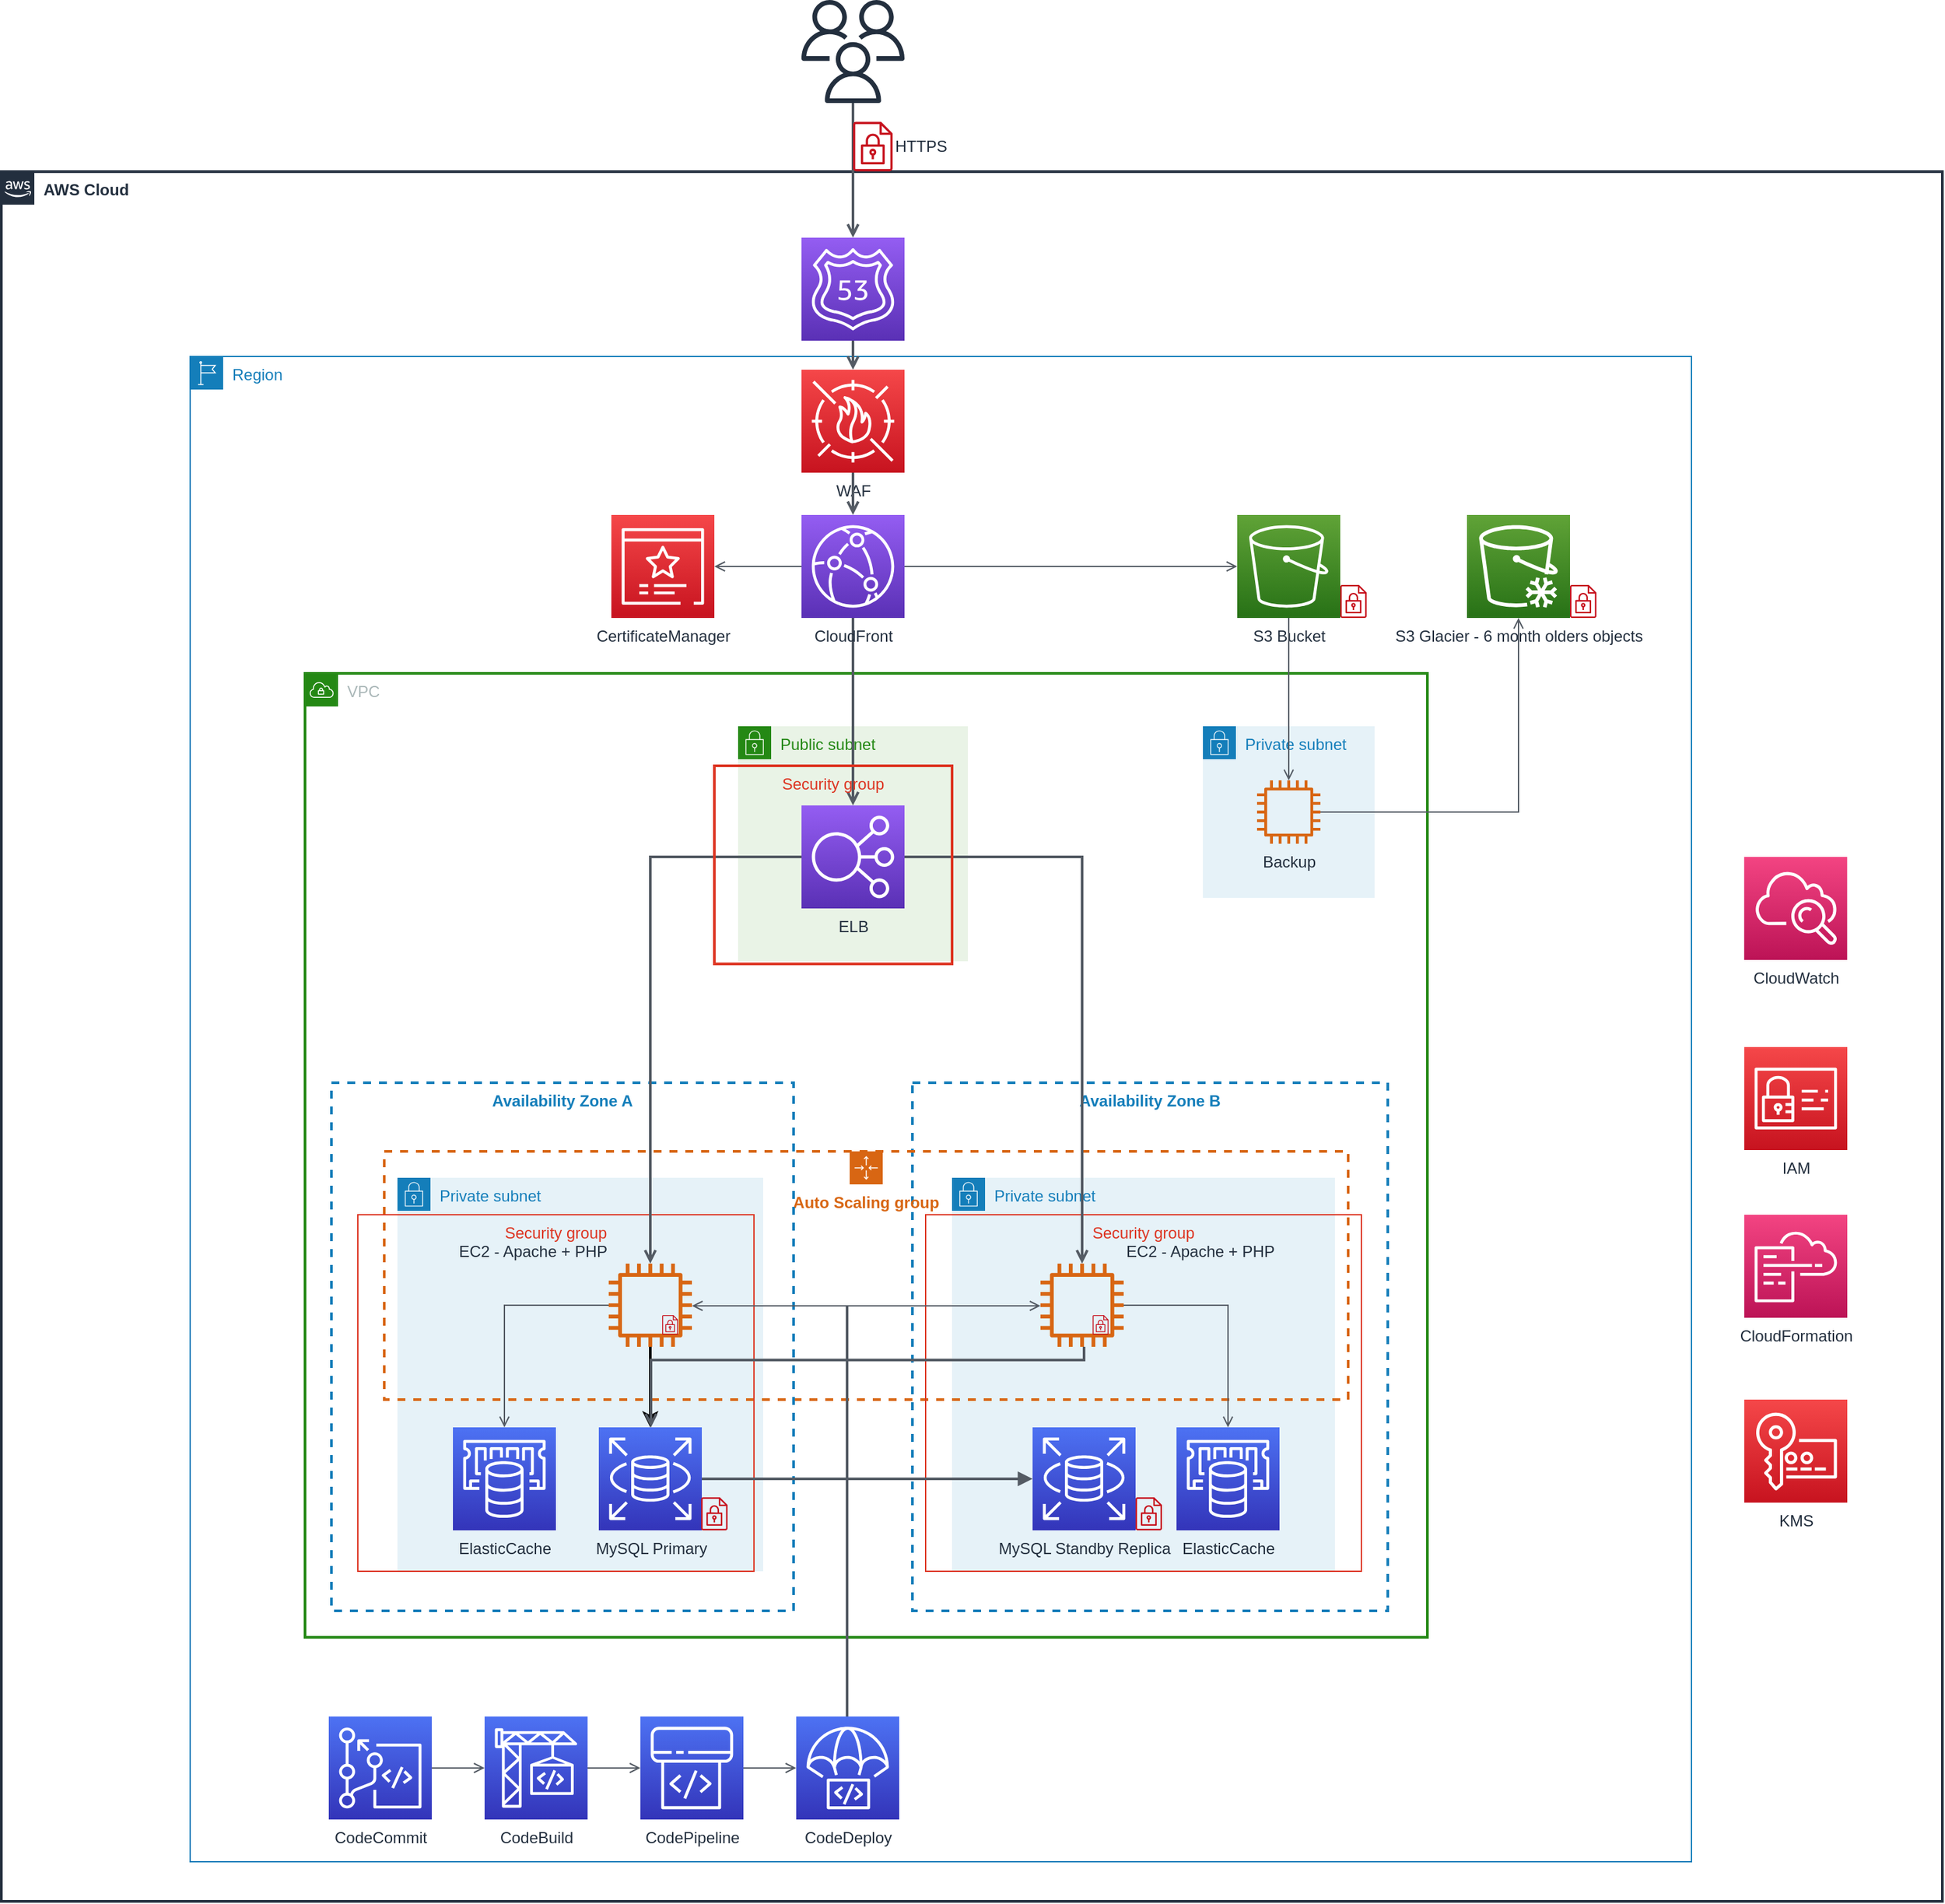 <mxfile version="10.8.9" type="device"><diagram id="17jfQfYFbuf3tln8gv05" name="Page-1"><mxGraphModel dx="1217" dy="814" grid="1" gridSize="10" guides="1" tooltips="1" connect="1" arrows="1" fold="1" page="1" pageScale="1" pageWidth="3300" pageHeight="2339" math="0" shadow="0"><root><mxCell id="0"/><mxCell id="1" parent="0"/><mxCell id="gNFkQsFclIG73uBqkwby-67" value="Region" style="points=[[0,0],[0.25,0],[0.5,0],[0.75,0],[1,0],[1,0.25],[1,0.5],[1,0.75],[1,1],[0.75,1],[0.5,1],[0.25,1],[0,1],[0,0.75],[0,0.5],[0,0.25]];outlineConnect=0;gradientColor=none;html=1;whiteSpace=wrap;fontSize=12;fontStyle=0;shape=mxgraph.aws4.group;grIcon=mxgraph.aws4.group_region;strokeColor=#147EBA;fillColor=none;verticalAlign=top;align=left;spacingLeft=30;fontColor=#147EBA;dashed=0;" vertex="1" parent="1"><mxGeometry x="373" y="280" width="1137" height="1140" as="geometry"/></mxCell><mxCell id="fH9lhTYrFvgn5QcFKXwI-3" value="AWS Cloud" style="points=[[0,0],[0.25,0],[0.5,0],[0.75,0],[1,0],[1,0.25],[1,0.5],[1,0.75],[1,1],[0.75,1],[0.5,1],[0.25,1],[0,1],[0,0.75],[0,0.5],[0,0.25]];outlineConnect=0;gradientColor=none;html=1;whiteSpace=wrap;fontSize=12;fontStyle=1;shape=mxgraph.aws4.group;grIcon=mxgraph.aws4.group_aws_cloud_alt;strokeColor=#232F3E;fillColor=none;verticalAlign=top;align=left;spacingLeft=30;fontColor=#232F3E;dashed=0;strokeWidth=2;" parent="1" vertex="1"><mxGeometry x="230" y="140" width="1470" height="1310" as="geometry"/></mxCell><mxCell id="fH9lhTYrFvgn5QcFKXwI-6" value="VPC" style="points=[[0,0],[0.25,0],[0.5,0],[0.75,0],[1,0],[1,0.25],[1,0.5],[1,0.75],[1,1],[0.75,1],[0.5,1],[0.25,1],[0,1],[0,0.75],[0,0.5],[0,0.25]];outlineConnect=0;gradientColor=none;html=1;whiteSpace=wrap;fontSize=12;fontStyle=0;shape=mxgraph.aws4.group;grIcon=mxgraph.aws4.group_vpc;strokeColor=#248814;fillColor=none;verticalAlign=top;align=left;spacingLeft=30;fontColor=#AAB7B8;dashed=0;strokeWidth=2;" parent="1" vertex="1"><mxGeometry x="460" y="520" width="850" height="730" as="geometry"/></mxCell><mxCell id="mQfhUqEt8XgKRKp95V1D-5" value="Availability Zone B" style="fillColor=none;strokeColor=#147EBA;dashed=1;verticalAlign=top;fontStyle=1;fontColor=#147EBA;strokeWidth=2;" parent="1" vertex="1"><mxGeometry x="920" y="830" width="360" height="400" as="geometry"/></mxCell><mxCell id="gNFkQsFclIG73uBqkwby-23" value="Private subnet" style="points=[[0,0],[0.25,0],[0.5,0],[0.75,0],[1,0],[1,0.25],[1,0.5],[1,0.75],[1,1],[0.75,1],[0.5,1],[0.25,1],[0,1],[0,0.75],[0,0.5],[0,0.25]];outlineConnect=0;gradientColor=none;html=1;whiteSpace=wrap;fontSize=12;fontStyle=0;shape=mxgraph.aws4.group;grIcon=mxgraph.aws4.group_security_group;grStroke=0;strokeColor=#147EBA;fillColor=#E6F2F8;verticalAlign=top;align=left;spacingLeft=30;fontColor=#147EBA;dashed=0;" vertex="1" parent="1"><mxGeometry x="950" y="902" width="290" height="298" as="geometry"/></mxCell><mxCell id="gNFkQsFclIG73uBqkwby-21" value="Private subnet" style="points=[[0,0],[0.25,0],[0.5,0],[0.75,0],[1,0],[1,0.25],[1,0.5],[1,0.75],[1,1],[0.75,1],[0.5,1],[0.25,1],[0,1],[0,0.75],[0,0.5],[0,0.25]];outlineConnect=0;gradientColor=none;html=1;whiteSpace=wrap;fontSize=12;fontStyle=0;shape=mxgraph.aws4.group;grIcon=mxgraph.aws4.group_security_group;grStroke=0;strokeColor=#147EBA;fillColor=#E6F2F8;verticalAlign=top;align=left;spacingLeft=30;fontColor=#147EBA;dashed=0;" vertex="1" parent="1"><mxGeometry x="530" y="902" width="277" height="298" as="geometry"/></mxCell><mxCell id="gNFkQsFclIG73uBqkwby-1" value="Auto Scaling group" style="points=[[0,0],[0.25,0],[0.5,0],[0.75,0],[1,0],[1,0.25],[1,0.5],[1,0.75],[1,1],[0.75,1],[0.5,1],[0.25,1],[0,1],[0,0.75],[0,0.5],[0,0.25]];outlineConnect=0;gradientColor=none;html=1;whiteSpace=wrap;fontSize=12;fontStyle=1;shape=mxgraph.aws4.groupCenter;grIcon=mxgraph.aws4.group_auto_scaling_group;grStroke=1;strokeColor=#D86613;fillColor=none;verticalAlign=top;align=center;fontColor=#D86613;dashed=1;spacingTop=25;strokeWidth=2;" vertex="1" parent="1"><mxGeometry x="520" y="882" width="730" height="188" as="geometry"/></mxCell><mxCell id="fH9lhTYrFvgn5QcFKXwI-5" value="Availability Zone A" style="fillColor=none;strokeColor=#147EBA;dashed=1;verticalAlign=top;fontStyle=1;fontColor=#147EBA;strokeWidth=2;" parent="1" vertex="1"><mxGeometry x="480" y="830" width="350" height="400" as="geometry"/></mxCell><mxCell id="gNFkQsFclIG73uBqkwby-29" value="Security group" style="fillColor=none;strokeColor=#DD3522;verticalAlign=top;fontStyle=0;fontColor=#DD3522;" vertex="1" parent="1"><mxGeometry x="930" y="930" width="330" height="270" as="geometry"/></mxCell><mxCell id="gNFkQsFclIG73uBqkwby-28" value="Security group" style="fillColor=none;strokeColor=#DD3522;verticalAlign=top;fontStyle=0;fontColor=#DD3522;" vertex="1" parent="1"><mxGeometry x="500" y="930" width="300" height="270" as="geometry"/></mxCell><mxCell id="gNFkQsFclIG73uBqkwby-22" value="Public subnet" style="points=[[0,0],[0.25,0],[0.5,0],[0.75,0],[1,0],[1,0.25],[1,0.5],[1,0.75],[1,1],[0.75,1],[0.5,1],[0.25,1],[0,1],[0,0.75],[0,0.5],[0,0.25]];outlineConnect=0;gradientColor=none;html=1;whiteSpace=wrap;fontSize=12;fontStyle=0;shape=mxgraph.aws4.group;grIcon=mxgraph.aws4.group_security_group;grStroke=0;strokeColor=#248814;fillColor=#E9F3E6;verticalAlign=top;align=left;spacingLeft=30;fontColor=#248814;dashed=0;" vertex="1" parent="1"><mxGeometry x="788" y="560" width="174" height="178" as="geometry"/></mxCell><mxCell id="fH9lhTYrFvgn5QcFKXwI-8" value="" style="outlineConnect=0;fontColor=#232F3E;gradientColor=#945DF2;gradientDirection=north;fillColor=#5A30B5;strokeColor=#ffffff;dashed=0;verticalLabelPosition=bottom;verticalAlign=top;align=center;html=1;fontSize=12;fontStyle=0;aspect=fixed;shape=mxgraph.aws4.resourceIcon;resIcon=mxgraph.aws4.route_53;" parent="1" vertex="1"><mxGeometry x="836" y="190" width="78" height="78" as="geometry"/></mxCell><mxCell id="mQfhUqEt8XgKRKp95V1D-6" value="MySQL Primary" style="outlineConnect=0;fontColor=#232F3E;gradientColor=#4D72F3;gradientDirection=north;fillColor=#3334B9;strokeColor=#ffffff;dashed=0;verticalLabelPosition=bottom;verticalAlign=top;align=center;html=1;fontSize=12;fontStyle=0;aspect=fixed;shape=mxgraph.aws4.resourceIcon;resIcon=mxgraph.aws4.rds;" parent="1" vertex="1"><mxGeometry x="682.5" y="1091" width="78" height="78" as="geometry"/></mxCell><mxCell id="mQfhUqEt8XgKRKp95V1D-7" value="MySQL Standby Replica" style="outlineConnect=0;fontColor=#232F3E;gradientColor=#4D72F3;gradientDirection=north;fillColor=#3334B9;strokeColor=#ffffff;dashed=0;verticalLabelPosition=bottom;verticalAlign=top;align=center;html=1;fontSize=12;fontStyle=0;aspect=fixed;shape=mxgraph.aws4.resourceIcon;resIcon=mxgraph.aws4.rds;" parent="1" vertex="1"><mxGeometry x="1011" y="1091" width="78" height="78" as="geometry"/></mxCell><mxCell id="mQfhUqEt8XgKRKp95V1D-13" value="" style="edgeStyle=orthogonalEdgeStyle;html=1;endArrow=block;elbow=vertical;startArrow=none;endFill=1;strokeColor=#545B64;rounded=0;strokeWidth=2;" parent="1" source="mQfhUqEt8XgKRKp95V1D-6" target="mQfhUqEt8XgKRKp95V1D-7" edge="1"><mxGeometry width="100" relative="1" as="geometry"><mxPoint x="810" y="1102" as="sourcePoint"/><mxPoint x="910" y="1102" as="targetPoint"/></mxGeometry></mxCell><mxCell id="gNFkQsFclIG73uBqkwby-2" value="EC2 - Apache + PHP&lt;br&gt;" style="outlineConnect=0;fontColor=#232F3E;gradientColor=none;fillColor=#D86613;strokeColor=none;dashed=0;verticalLabelPosition=top;verticalAlign=bottom;align=right;html=1;fontSize=12;fontStyle=0;aspect=fixed;pointerEvents=1;shape=mxgraph.aws4.instance2;labelPosition=left;" vertex="1" parent="1"><mxGeometry x="690" y="967" width="63" height="63" as="geometry"/></mxCell><mxCell id="gNFkQsFclIG73uBqkwby-3" value="EC2 - Apache + PHP" style="outlineConnect=0;fontColor=#232F3E;gradientColor=none;fillColor=#D86613;strokeColor=none;dashed=0;verticalLabelPosition=top;verticalAlign=bottom;align=left;html=1;fontSize=12;fontStyle=0;aspect=fixed;pointerEvents=1;shape=mxgraph.aws4.instance2;labelPosition=right;" vertex="1" parent="1"><mxGeometry x="1017" y="967" width="63" height="63" as="geometry"/></mxCell><mxCell id="gNFkQsFclIG73uBqkwby-4" value="" style="endArrow=classic;html=1;strokeWidth=2;" edge="1" parent="1" source="gNFkQsFclIG73uBqkwby-2" target="mQfhUqEt8XgKRKp95V1D-6"><mxGeometry width="50" height="50" relative="1" as="geometry"><mxPoint x="777.5" y="1352" as="sourcePoint"/><mxPoint x="827.5" y="1302" as="targetPoint"/></mxGeometry></mxCell><mxCell id="gNFkQsFclIG73uBqkwby-7" value="ELB" style="outlineConnect=0;fontColor=#232F3E;gradientColor=#945DF2;gradientDirection=north;fillColor=#5A30B5;strokeColor=#ffffff;dashed=0;verticalLabelPosition=bottom;verticalAlign=top;align=center;html=1;fontSize=12;fontStyle=0;aspect=fixed;shape=mxgraph.aws4.resourceIcon;resIcon=mxgraph.aws4.elastic_load_balancing;" vertex="1" parent="1"><mxGeometry x="836" y="620" width="78" height="78" as="geometry"/></mxCell><mxCell id="gNFkQsFclIG73uBqkwby-8" value="" style="edgeStyle=orthogonalEdgeStyle;html=1;endArrow=open;elbow=vertical;startArrow=none;endFill=0;strokeColor=#545B64;rounded=0;strokeWidth=2;" edge="1" parent="1" source="gNFkQsFclIG73uBqkwby-7" target="gNFkQsFclIG73uBqkwby-2"><mxGeometry width="100" relative="1" as="geometry"><mxPoint x="440" y="1332" as="sourcePoint"/><mxPoint x="540" y="1332" as="targetPoint"/></mxGeometry></mxCell><mxCell id="gNFkQsFclIG73uBqkwby-9" value="" style="edgeStyle=orthogonalEdgeStyle;html=1;endArrow=open;elbow=vertical;startArrow=none;endFill=0;strokeColor=#545B64;rounded=0;strokeWidth=2;" edge="1" parent="1" source="gNFkQsFclIG73uBqkwby-3" target="mQfhUqEt8XgKRKp95V1D-6"><mxGeometry width="100" relative="1" as="geometry"><mxPoint x="250" y="1332" as="sourcePoint"/><mxPoint x="350" y="1332" as="targetPoint"/><Array as="points"><mxPoint x="1050" y="1040"/><mxPoint x="722" y="1040"/></Array></mxGeometry></mxCell><mxCell id="gNFkQsFclIG73uBqkwby-10" value="" style="edgeStyle=orthogonalEdgeStyle;html=1;endArrow=open;elbow=vertical;startArrow=none;endFill=0;strokeColor=#545B64;rounded=0;strokeWidth=2;" edge="1" parent="1" source="gNFkQsFclIG73uBqkwby-7" target="gNFkQsFclIG73uBqkwby-3"><mxGeometry width="100" relative="1" as="geometry"><mxPoint x="250" y="1332" as="sourcePoint"/><mxPoint x="350" y="1332" as="targetPoint"/></mxGeometry></mxCell><mxCell id="gNFkQsFclIG73uBqkwby-11" value="" style="edgeStyle=orthogonalEdgeStyle;html=1;endArrow=open;elbow=vertical;startArrow=none;endFill=0;strokeColor=#545B64;rounded=0;strokeWidth=2;" edge="1" parent="1" source="gNFkQsFclIG73uBqkwby-14" target="gNFkQsFclIG73uBqkwby-7"><mxGeometry width="100" relative="1" as="geometry"><mxPoint x="250" y="1190" as="sourcePoint"/><mxPoint x="350" y="1190" as="targetPoint"/></mxGeometry></mxCell><mxCell id="gNFkQsFclIG73uBqkwby-12" value="CloudWatch" style="outlineConnect=0;fontColor=#232F3E;gradientColor=#F34482;gradientDirection=north;fillColor=#BC1356;strokeColor=#ffffff;dashed=0;verticalLabelPosition=bottom;verticalAlign=top;align=center;html=1;fontSize=12;fontStyle=0;aspect=fixed;shape=mxgraph.aws4.resourceIcon;resIcon=mxgraph.aws4.cloudwatch;" vertex="1" parent="1"><mxGeometry x="1549.9" y="659" width="78" height="78" as="geometry"/></mxCell><mxCell id="gNFkQsFclIG73uBqkwby-13" value="S3 Bucket" style="outlineConnect=0;fontColor=#232F3E;gradientColor=#60A337;gradientDirection=north;fillColor=#277116;strokeColor=#ffffff;dashed=0;verticalLabelPosition=bottom;verticalAlign=top;align=center;html=1;fontSize=12;fontStyle=0;aspect=fixed;shape=mxgraph.aws4.resourceIcon;resIcon=mxgraph.aws4.s3;" vertex="1" parent="1"><mxGeometry x="1166" y="400" width="78" height="78" as="geometry"/></mxCell><mxCell id="gNFkQsFclIG73uBqkwby-14" value="CloudFront" style="outlineConnect=0;fontColor=#232F3E;gradientColor=#945DF2;gradientDirection=north;fillColor=#5A30B5;strokeColor=#ffffff;dashed=0;verticalLabelPosition=bottom;verticalAlign=top;align=center;html=1;fontSize=12;fontStyle=0;aspect=fixed;shape=mxgraph.aws4.resourceIcon;resIcon=mxgraph.aws4.cloudfront;" vertex="1" parent="1"><mxGeometry x="836" y="400" width="78" height="78" as="geometry"/></mxCell><mxCell id="gNFkQsFclIG73uBqkwby-16" value="" style="edgeStyle=orthogonalEdgeStyle;html=1;endArrow=open;elbow=vertical;startArrow=none;endFill=0;strokeColor=#545B64;rounded=0;" edge="1" parent="1" source="gNFkQsFclIG73uBqkwby-14" target="gNFkQsFclIG73uBqkwby-13"><mxGeometry width="100" relative="1" as="geometry"><mxPoint x="1150" y="440" as="sourcePoint"/><mxPoint x="1250" y="440" as="targetPoint"/></mxGeometry></mxCell><mxCell id="gNFkQsFclIG73uBqkwby-17" value="" style="edgeStyle=orthogonalEdgeStyle;html=1;endArrow=open;elbow=vertical;startArrow=none;endFill=0;strokeColor=#545B64;rounded=0;strokeWidth=2;" edge="1" parent="1" source="fH9lhTYrFvgn5QcFKXwI-8" target="gNFkQsFclIG73uBqkwby-24"><mxGeometry width="100" relative="1" as="geometry"><mxPoint x="930" y="430" as="sourcePoint"/><mxPoint x="1030" y="430" as="targetPoint"/></mxGeometry></mxCell><mxCell id="gNFkQsFclIG73uBqkwby-18" value="IAM" style="outlineConnect=0;fontColor=#232F3E;gradientColor=#F54749;gradientDirection=north;fillColor=#C7131F;strokeColor=#ffffff;dashed=0;verticalLabelPosition=bottom;verticalAlign=top;align=center;html=1;fontSize=12;fontStyle=0;aspect=fixed;shape=mxgraph.aws4.resourceIcon;resIcon=mxgraph.aws4.identity_and_access_management;" vertex="1" parent="1"><mxGeometry x="1550" y="803" width="78" height="78" as="geometry"/></mxCell><mxCell id="gNFkQsFclIG73uBqkwby-19" value="" style="outlineConnect=0;fontColor=#232F3E;gradientColor=none;fillColor=#232F3E;strokeColor=none;dashed=0;verticalLabelPosition=bottom;verticalAlign=top;align=center;html=1;fontSize=12;fontStyle=0;aspect=fixed;pointerEvents=1;shape=mxgraph.aws4.users;" vertex="1" parent="1"><mxGeometry x="836" y="10" width="78" height="78" as="geometry"/></mxCell><mxCell id="gNFkQsFclIG73uBqkwby-20" value="CloudFormation" style="outlineConnect=0;fontColor=#232F3E;gradientColor=#F34482;gradientDirection=north;fillColor=#BC1356;strokeColor=#ffffff;dashed=0;verticalLabelPosition=bottom;verticalAlign=top;align=center;html=1;fontSize=12;fontStyle=0;aspect=fixed;shape=mxgraph.aws4.resourceIcon;resIcon=mxgraph.aws4.cloudformation;" vertex="1" parent="1"><mxGeometry x="1550" y="930" width="78" height="78" as="geometry"/></mxCell><mxCell id="gNFkQsFclIG73uBqkwby-24" value="WAF" style="outlineConnect=0;fontColor=#232F3E;gradientColor=#F54749;gradientDirection=north;fillColor=#C7131F;strokeColor=#ffffff;dashed=0;verticalLabelPosition=bottom;verticalAlign=top;align=center;html=1;fontSize=12;fontStyle=0;aspect=fixed;shape=mxgraph.aws4.resourceIcon;resIcon=mxgraph.aws4.waf;" vertex="1" parent="1"><mxGeometry x="836" y="290" width="78" height="78" as="geometry"/></mxCell><mxCell id="gNFkQsFclIG73uBqkwby-26" value="" style="edgeStyle=orthogonalEdgeStyle;html=1;endArrow=open;elbow=vertical;startArrow=none;endFill=0;strokeColor=#545B64;rounded=0;strokeWidth=2;" edge="1" parent="1" source="gNFkQsFclIG73uBqkwby-24" target="gNFkQsFclIG73uBqkwby-14"><mxGeometry width="100" relative="1" as="geometry"><mxPoint x="230" y="1310" as="sourcePoint"/><mxPoint x="330" y="1310" as="targetPoint"/></mxGeometry></mxCell><mxCell id="gNFkQsFclIG73uBqkwby-27" value="Security group" style="fillColor=none;strokeColor=#DD3522;verticalAlign=top;fontStyle=0;fontColor=#DD3522;strokeWidth=2;" vertex="1" parent="1"><mxGeometry x="770" y="590" width="180" height="150" as="geometry"/></mxCell><mxCell id="gNFkQsFclIG73uBqkwby-30" value="KMS" style="outlineConnect=0;fontColor=#232F3E;gradientColor=#F54749;gradientDirection=north;fillColor=#C7131F;strokeColor=#ffffff;dashed=0;verticalLabelPosition=bottom;verticalAlign=top;align=center;html=1;fontSize=12;fontStyle=0;aspect=fixed;shape=mxgraph.aws4.resourceIcon;resIcon=mxgraph.aws4.key_management_service;" vertex="1" parent="1"><mxGeometry x="1550" y="1070" width="78" height="78" as="geometry"/></mxCell><mxCell id="gNFkQsFclIG73uBqkwby-31" value="CertificateManager" style="outlineConnect=0;fontColor=#232F3E;gradientColor=#F54749;gradientDirection=north;fillColor=#C7131F;strokeColor=#ffffff;dashed=0;verticalLabelPosition=bottom;verticalAlign=top;align=center;html=1;fontSize=12;fontStyle=0;aspect=fixed;shape=mxgraph.aws4.resourceIcon;resIcon=mxgraph.aws4.certificate_manager_3;" vertex="1" parent="1"><mxGeometry x="692" y="400" width="78" height="78" as="geometry"/></mxCell><mxCell id="gNFkQsFclIG73uBqkwby-33" value="ElasticCache" style="outlineConnect=0;fontColor=#232F3E;gradientColor=#4D72F3;gradientDirection=north;fillColor=#3334B9;strokeColor=#ffffff;dashed=0;verticalLabelPosition=bottom;verticalAlign=top;align=center;html=1;fontSize=12;fontStyle=0;aspect=fixed;shape=mxgraph.aws4.resourceIcon;resIcon=mxgraph.aws4.elasticache;" vertex="1" parent="1"><mxGeometry x="572" y="1091" width="78" height="78" as="geometry"/></mxCell><mxCell id="gNFkQsFclIG73uBqkwby-34" value="ElasticCache" style="outlineConnect=0;fontColor=#232F3E;gradientColor=#4D72F3;gradientDirection=north;fillColor=#3334B9;strokeColor=#ffffff;dashed=0;verticalLabelPosition=bottom;verticalAlign=top;align=center;html=1;fontSize=12;fontStyle=0;aspect=fixed;shape=mxgraph.aws4.resourceIcon;resIcon=mxgraph.aws4.elasticache;" vertex="1" parent="1"><mxGeometry x="1120" y="1091" width="78" height="78" as="geometry"/></mxCell><mxCell id="gNFkQsFclIG73uBqkwby-35" value="" style="edgeStyle=orthogonalEdgeStyle;html=1;endArrow=open;elbow=vertical;startArrow=none;endFill=0;strokeColor=#545B64;rounded=0;" edge="1" parent="1" source="gNFkQsFclIG73uBqkwby-2" target="gNFkQsFclIG73uBqkwby-33"><mxGeometry width="100" relative="1" as="geometry"><mxPoint x="230" y="1310" as="sourcePoint"/><mxPoint x="330" y="1310" as="targetPoint"/></mxGeometry></mxCell><mxCell id="gNFkQsFclIG73uBqkwby-36" value="" style="edgeStyle=orthogonalEdgeStyle;html=1;endArrow=open;elbow=vertical;startArrow=none;endFill=0;strokeColor=#545B64;rounded=0;" edge="1" parent="1" source="gNFkQsFclIG73uBqkwby-3" target="gNFkQsFclIG73uBqkwby-34"><mxGeometry width="100" relative="1" as="geometry"><mxPoint x="230" y="1310" as="sourcePoint"/><mxPoint x="330" y="1310" as="targetPoint"/></mxGeometry></mxCell><mxCell id="gNFkQsFclIG73uBqkwby-39" value="Private subnet" style="points=[[0,0],[0.25,0],[0.5,0],[0.75,0],[1,0],[1,0.25],[1,0.5],[1,0.75],[1,1],[0.75,1],[0.5,1],[0.25,1],[0,1],[0,0.75],[0,0.5],[0,0.25]];outlineConnect=0;gradientColor=none;html=1;whiteSpace=wrap;fontSize=12;fontStyle=0;shape=mxgraph.aws4.group;grIcon=mxgraph.aws4.group_security_group;grStroke=0;strokeColor=#147EBA;fillColor=#E6F2F8;verticalAlign=top;align=left;spacingLeft=30;fontColor=#147EBA;dashed=0;" vertex="1" parent="1"><mxGeometry x="1140" y="560" width="130" height="130" as="geometry"/></mxCell><mxCell id="gNFkQsFclIG73uBqkwby-40" value="Backup" style="outlineConnect=0;fontColor=#232F3E;gradientColor=none;fillColor=#D86613;strokeColor=none;dashed=0;verticalLabelPosition=bottom;verticalAlign=top;align=center;html=1;fontSize=12;fontStyle=0;aspect=fixed;pointerEvents=1;shape=mxgraph.aws4.instance2;" vertex="1" parent="1"><mxGeometry x="1181" y="601" width="48" height="48" as="geometry"/></mxCell><mxCell id="gNFkQsFclIG73uBqkwby-41" value="S3 Glacier - 6 month olders objects" style="outlineConnect=0;fontColor=#232F3E;gradientColor=#60A337;gradientDirection=north;fillColor=#277116;strokeColor=#ffffff;dashed=0;verticalLabelPosition=bottom;verticalAlign=top;align=center;html=1;fontSize=12;fontStyle=0;aspect=fixed;shape=mxgraph.aws4.resourceIcon;resIcon=mxgraph.aws4.glacier;" vertex="1" parent="1"><mxGeometry x="1340" y="400" width="78" height="78" as="geometry"/></mxCell><mxCell id="gNFkQsFclIG73uBqkwby-42" value="" style="edgeStyle=orthogonalEdgeStyle;html=1;endArrow=open;elbow=vertical;startArrow=none;endFill=0;strokeColor=#545B64;rounded=0;" edge="1" parent="1" source="gNFkQsFclIG73uBqkwby-13" target="gNFkQsFclIG73uBqkwby-40"><mxGeometry width="100" relative="1" as="geometry"><mxPoint x="230" y="1310" as="sourcePoint"/><mxPoint x="330" y="1310" as="targetPoint"/></mxGeometry></mxCell><mxCell id="gNFkQsFclIG73uBqkwby-43" value="" style="edgeStyle=orthogonalEdgeStyle;html=1;endArrow=open;elbow=vertical;startArrow=none;endFill=0;strokeColor=#545B64;rounded=0;" edge="1" parent="1" source="gNFkQsFclIG73uBqkwby-40" target="gNFkQsFclIG73uBqkwby-41"><mxGeometry width="100" relative="1" as="geometry"><mxPoint x="230" y="1310" as="sourcePoint"/><mxPoint x="330" y="1310" as="targetPoint"/></mxGeometry></mxCell><mxCell id="gNFkQsFclIG73uBqkwby-44" value="" style="edgeStyle=orthogonalEdgeStyle;html=1;endArrow=open;elbow=vertical;startArrow=none;endFill=0;strokeColor=#545B64;rounded=0;strokeWidth=2;" edge="1" parent="1" source="gNFkQsFclIG73uBqkwby-19" target="fH9lhTYrFvgn5QcFKXwI-8"><mxGeometry width="100" relative="1" as="geometry"><mxPoint x="230" y="1310" as="sourcePoint"/><mxPoint x="330" y="1310" as="targetPoint"/></mxGeometry></mxCell><mxCell id="gNFkQsFclIG73uBqkwby-45" value="" style="edgeStyle=orthogonalEdgeStyle;html=1;endArrow=open;elbow=vertical;startArrow=none;endFill=0;strokeColor=#545B64;rounded=0;" edge="1" parent="1" source="gNFkQsFclIG73uBqkwby-14" target="gNFkQsFclIG73uBqkwby-31"><mxGeometry width="100" relative="1" as="geometry"><mxPoint x="230" y="1310" as="sourcePoint"/><mxPoint x="330" y="1310" as="targetPoint"/></mxGeometry></mxCell><mxCell id="gNFkQsFclIG73uBqkwby-47" value="" style="outlineConnect=0;fontColor=#232F3E;gradientColor=none;fillColor=#C7131F;strokeColor=none;dashed=0;verticalLabelPosition=bottom;verticalAlign=top;align=center;html=1;fontSize=12;fontStyle=0;aspect=fixed;pointerEvents=1;shape=mxgraph.aws4.encrypted_data;" vertex="1" parent="1"><mxGeometry x="730" y="1006" width="13" height="15" as="geometry"/></mxCell><mxCell id="gNFkQsFclIG73uBqkwby-49" value="" style="outlineConnect=0;fontColor=#232F3E;gradientColor=none;fillColor=#C7131F;strokeColor=none;dashed=0;verticalLabelPosition=bottom;verticalAlign=top;align=center;html=1;fontSize=12;fontStyle=0;aspect=fixed;pointerEvents=1;shape=mxgraph.aws4.encrypted_data;" vertex="1" parent="1"><mxGeometry x="1089" y="1144" width="20" height="25" as="geometry"/></mxCell><mxCell id="gNFkQsFclIG73uBqkwby-50" value="" style="outlineConnect=0;fontColor=#232F3E;gradientColor=none;fillColor=#C7131F;strokeColor=none;dashed=0;verticalLabelPosition=bottom;verticalAlign=top;align=center;html=1;fontSize=12;fontStyle=0;aspect=fixed;pointerEvents=1;shape=mxgraph.aws4.encrypted_data;" vertex="1" parent="1"><mxGeometry x="760" y="1144" width="20" height="25" as="geometry"/></mxCell><mxCell id="gNFkQsFclIG73uBqkwby-54" value="CodePipeline" style="outlineConnect=0;fontColor=#232F3E;gradientColor=#4D72F3;gradientDirection=north;fillColor=#3334B9;strokeColor=#ffffff;dashed=0;verticalLabelPosition=bottom;verticalAlign=top;align=center;html=1;fontSize=12;fontStyle=0;aspect=fixed;shape=mxgraph.aws4.resourceIcon;resIcon=mxgraph.aws4.codepipeline;" vertex="1" parent="1"><mxGeometry x="714" y="1310" width="78" height="78" as="geometry"/></mxCell><mxCell id="gNFkQsFclIG73uBqkwby-55" value="CodeBuild" style="outlineConnect=0;fontColor=#232F3E;gradientColor=#4D72F3;gradientDirection=north;fillColor=#3334B9;strokeColor=#ffffff;dashed=0;verticalLabelPosition=bottom;verticalAlign=top;align=center;html=1;fontSize=12;fontStyle=0;aspect=fixed;shape=mxgraph.aws4.resourceIcon;resIcon=mxgraph.aws4.codebuild;" vertex="1" parent="1"><mxGeometry x="596" y="1310" width="78" height="78" as="geometry"/></mxCell><mxCell id="gNFkQsFclIG73uBqkwby-56" value="CodeDeploy" style="outlineConnect=0;fontColor=#232F3E;gradientColor=#4D72F3;gradientDirection=north;fillColor=#3334B9;strokeColor=#ffffff;dashed=0;verticalLabelPosition=bottom;verticalAlign=top;align=center;html=1;fontSize=12;fontStyle=0;aspect=fixed;shape=mxgraph.aws4.resourceIcon;resIcon=mxgraph.aws4.codedeploy;" vertex="1" parent="1"><mxGeometry x="832" y="1310" width="78" height="78" as="geometry"/></mxCell><mxCell id="gNFkQsFclIG73uBqkwby-57" value="CodeCommit" style="outlineConnect=0;fontColor=#232F3E;gradientColor=#4D72F3;gradientDirection=north;fillColor=#3334B9;strokeColor=#ffffff;dashed=0;verticalLabelPosition=bottom;verticalAlign=top;align=center;html=1;fontSize=12;fontStyle=0;aspect=fixed;shape=mxgraph.aws4.resourceIcon;resIcon=mxgraph.aws4.codecommit;" vertex="1" parent="1"><mxGeometry x="478" y="1310" width="78" height="78" as="geometry"/></mxCell><mxCell id="gNFkQsFclIG73uBqkwby-58" value="" style="edgeStyle=orthogonalEdgeStyle;html=1;endArrow=open;elbow=vertical;startArrow=none;endFill=0;strokeColor=#545B64;rounded=0;" edge="1" parent="1" source="gNFkQsFclIG73uBqkwby-56" target="gNFkQsFclIG73uBqkwby-3"><mxGeometry width="100" relative="1" as="geometry"><mxPoint x="230" y="1470" as="sourcePoint"/><mxPoint x="330" y="1470" as="targetPoint"/><Array as="points"><mxPoint x="871" y="999"/></Array></mxGeometry></mxCell><mxCell id="gNFkQsFclIG73uBqkwby-60" value="" style="edgeStyle=orthogonalEdgeStyle;html=1;endArrow=open;elbow=vertical;startArrow=none;endFill=0;strokeColor=#545B64;rounded=0;" edge="1" parent="1" target="gNFkQsFclIG73uBqkwby-2"><mxGeometry width="100" relative="1" as="geometry"><mxPoint x="870" y="1310" as="sourcePoint"/><mxPoint x="330" y="1470" as="targetPoint"/><Array as="points"><mxPoint x="870" y="999"/></Array></mxGeometry></mxCell><mxCell id="gNFkQsFclIG73uBqkwby-61" value="" style="edgeStyle=orthogonalEdgeStyle;html=1;endArrow=open;elbow=vertical;startArrow=none;endFill=0;strokeColor=#545B64;rounded=0;" edge="1" parent="1" source="gNFkQsFclIG73uBqkwby-54" target="gNFkQsFclIG73uBqkwby-56"><mxGeometry width="100" relative="1" as="geometry"><mxPoint x="230" y="1470" as="sourcePoint"/><mxPoint x="330" y="1470" as="targetPoint"/></mxGeometry></mxCell><mxCell id="gNFkQsFclIG73uBqkwby-62" value="" style="edgeStyle=orthogonalEdgeStyle;html=1;endArrow=open;elbow=vertical;startArrow=none;endFill=0;strokeColor=#545B64;rounded=0;" edge="1" parent="1" source="gNFkQsFclIG73uBqkwby-55" target="gNFkQsFclIG73uBqkwby-54"><mxGeometry width="100" relative="1" as="geometry"><mxPoint x="420" y="1510" as="sourcePoint"/><mxPoint x="520" y="1510" as="targetPoint"/></mxGeometry></mxCell><mxCell id="gNFkQsFclIG73uBqkwby-63" value="" style="edgeStyle=orthogonalEdgeStyle;html=1;endArrow=open;elbow=vertical;startArrow=none;endFill=0;strokeColor=#545B64;rounded=0;" edge="1" parent="1" source="gNFkQsFclIG73uBqkwby-57" target="gNFkQsFclIG73uBqkwby-55"><mxGeometry width="100" relative="1" as="geometry"><mxPoint x="230" y="1470" as="sourcePoint"/><mxPoint x="330" y="1470" as="targetPoint"/></mxGeometry></mxCell><mxCell id="gNFkQsFclIG73uBqkwby-66" value="HTTPS" style="outlineConnect=0;fontColor=#232F3E;gradientColor=none;fillColor=#C7131F;strokeColor=none;dashed=0;verticalLabelPosition=middle;verticalAlign=middle;align=left;html=1;fontSize=12;fontStyle=0;aspect=fixed;pointerEvents=1;shape=mxgraph.aws4.encrypted_data;labelPosition=right;" vertex="1" parent="1"><mxGeometry x="875" y="102" width="30" height="38" as="geometry"/></mxCell><mxCell id="gNFkQsFclIG73uBqkwby-70" value="" style="outlineConnect=0;fontColor=#232F3E;gradientColor=none;fillColor=#C7131F;strokeColor=none;dashed=0;verticalLabelPosition=bottom;verticalAlign=top;align=center;html=1;fontSize=12;fontStyle=0;aspect=fixed;pointerEvents=1;shape=mxgraph.aws4.encrypted_data;" vertex="1" parent="1"><mxGeometry x="1056" y="1006" width="13" height="15" as="geometry"/></mxCell><mxCell id="gNFkQsFclIG73uBqkwby-71" value="" style="outlineConnect=0;fontColor=#232F3E;gradientColor=none;fillColor=#C7131F;strokeColor=none;dashed=0;verticalLabelPosition=bottom;verticalAlign=top;align=center;html=1;fontSize=12;fontStyle=0;aspect=fixed;pointerEvents=1;shape=mxgraph.aws4.encrypted_data;" vertex="1" parent="1"><mxGeometry x="1244" y="453" width="20" height="25" as="geometry"/></mxCell><mxCell id="gNFkQsFclIG73uBqkwby-72" value="" style="outlineConnect=0;fontColor=#232F3E;gradientColor=none;fillColor=#C7131F;strokeColor=none;dashed=0;verticalLabelPosition=bottom;verticalAlign=top;align=center;html=1;fontSize=12;fontStyle=0;aspect=fixed;pointerEvents=1;shape=mxgraph.aws4.encrypted_data;" vertex="1" parent="1"><mxGeometry x="1418" y="453" width="20" height="25" as="geometry"/></mxCell></root></mxGraphModel></diagram></mxfile>